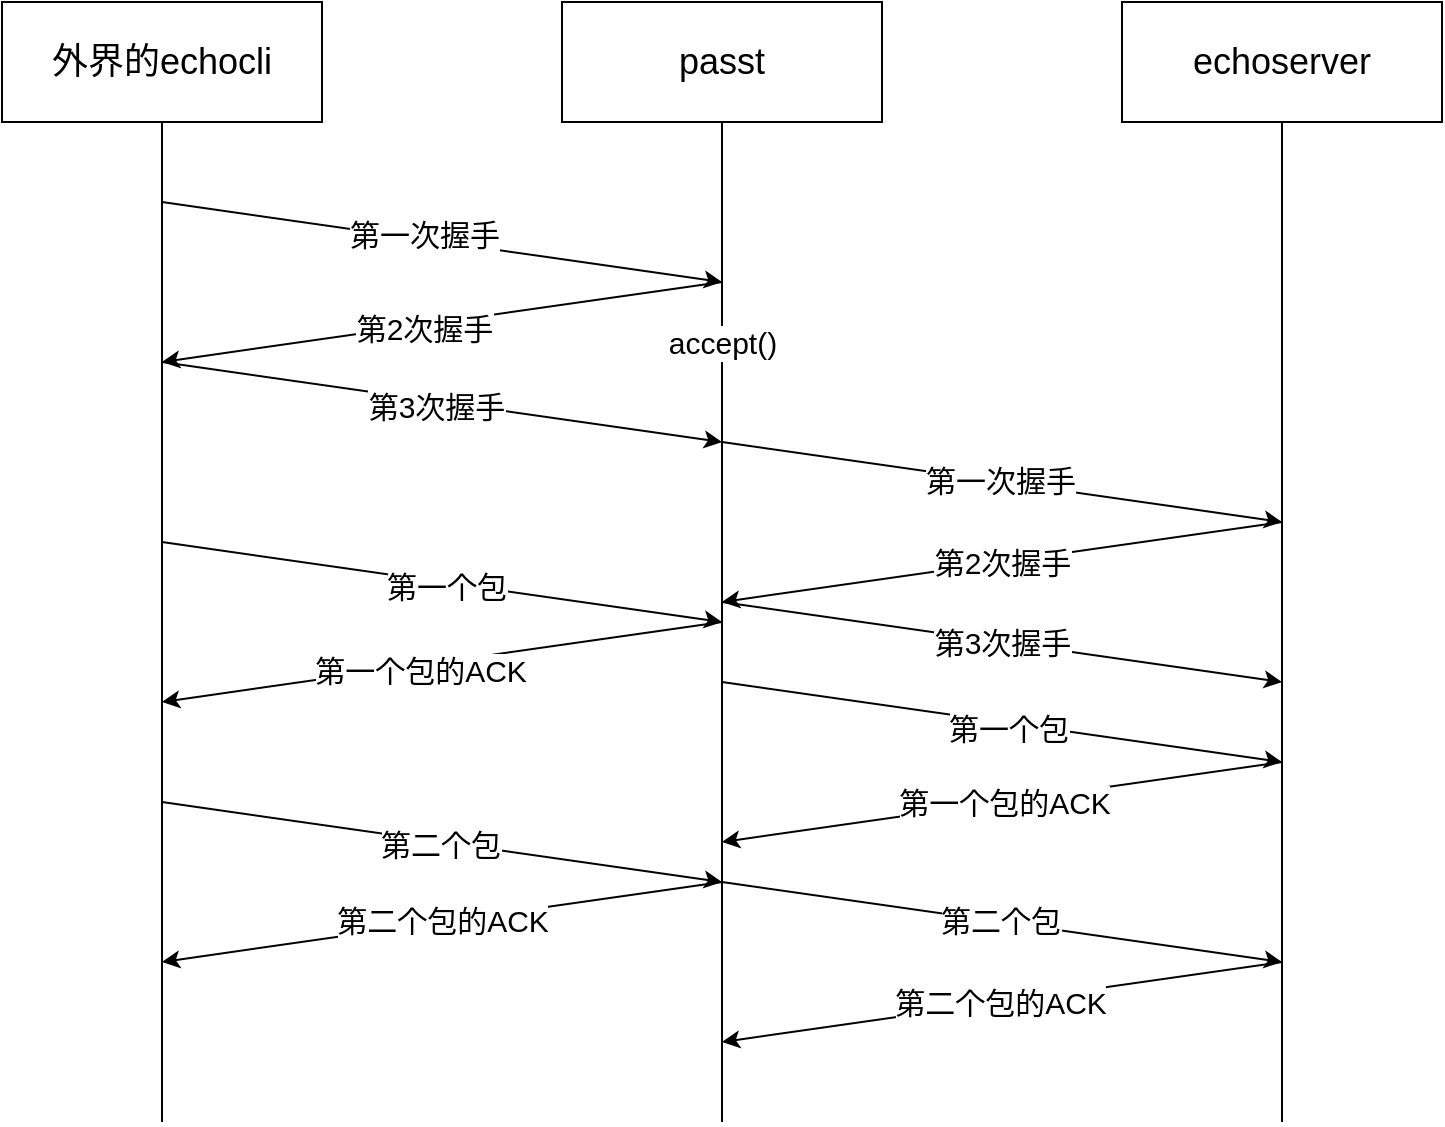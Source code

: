 <mxfile version="26.2.4">
  <diagram name="第 1 页" id="PT5RHEAqilqOx2z1J25a">
    <mxGraphModel dx="1174" dy="687" grid="1" gridSize="10" guides="1" tooltips="1" connect="1" arrows="1" fold="1" page="1" pageScale="1" pageWidth="827" pageHeight="1169" math="0" shadow="0">
      <root>
        <mxCell id="0" />
        <mxCell id="1" parent="0" />
        <mxCell id="7fcSFsDLK5DJU75PyMoe-3" value="外界的echocli" style="rounded=0;whiteSpace=wrap;html=1;fontSize=18;" vertex="1" parent="1">
          <mxGeometry x="40" y="40" width="160" height="60" as="geometry" />
        </mxCell>
        <mxCell id="7fcSFsDLK5DJU75PyMoe-4" value="passt" style="rounded=0;whiteSpace=wrap;html=1;fontSize=18;" vertex="1" parent="1">
          <mxGeometry x="320" y="40" width="160" height="60" as="geometry" />
        </mxCell>
        <mxCell id="7fcSFsDLK5DJU75PyMoe-5" value="echoserver" style="rounded=0;whiteSpace=wrap;html=1;fontSize=18;" vertex="1" parent="1">
          <mxGeometry x="600" y="40" width="160" height="60" as="geometry" />
        </mxCell>
        <mxCell id="7fcSFsDLK5DJU75PyMoe-6" value="" style="endArrow=none;html=1;rounded=0;entryX=0.5;entryY=1;entryDx=0;entryDy=0;fontSize=18;" edge="1" parent="1" target="7fcSFsDLK5DJU75PyMoe-3">
          <mxGeometry width="50" height="50" relative="1" as="geometry">
            <mxPoint x="120" y="600" as="sourcePoint" />
            <mxPoint x="460" y="300" as="targetPoint" />
          </mxGeometry>
        </mxCell>
        <mxCell id="7fcSFsDLK5DJU75PyMoe-7" value="" style="endArrow=none;html=1;rounded=0;entryX=0.5;entryY=1;entryDx=0;entryDy=0;fontSize=18;" edge="1" parent="1" target="7fcSFsDLK5DJU75PyMoe-4">
          <mxGeometry width="50" height="50" relative="1" as="geometry">
            <mxPoint x="400" y="600" as="sourcePoint" />
            <mxPoint x="460" y="300" as="targetPoint" />
          </mxGeometry>
        </mxCell>
        <mxCell id="7fcSFsDLK5DJU75PyMoe-8" value="accept()" style="edgeLabel;html=1;align=center;verticalAlign=middle;resizable=0;points=[];fontSize=15;" vertex="1" connectable="0" parent="7fcSFsDLK5DJU75PyMoe-7">
          <mxGeometry x="0.493" y="-1" relative="1" as="geometry">
            <mxPoint x="-1" y="-17" as="offset" />
          </mxGeometry>
        </mxCell>
        <mxCell id="7fcSFsDLK5DJU75PyMoe-9" value="" style="endArrow=none;html=1;rounded=0;entryX=0.5;entryY=1;entryDx=0;entryDy=0;fontSize=18;" edge="1" parent="1" target="7fcSFsDLK5DJU75PyMoe-5">
          <mxGeometry width="50" height="50" relative="1" as="geometry">
            <mxPoint x="680" y="600" as="sourcePoint" />
            <mxPoint x="460" y="300" as="targetPoint" />
          </mxGeometry>
        </mxCell>
        <mxCell id="7fcSFsDLK5DJU75PyMoe-11" value="" style="endArrow=classic;html=1;rounded=0;fontSize=15;" edge="1" parent="1">
          <mxGeometry width="50" height="50" relative="1" as="geometry">
            <mxPoint x="120" y="140" as="sourcePoint" />
            <mxPoint x="400" y="180" as="targetPoint" />
          </mxGeometry>
        </mxCell>
        <mxCell id="7fcSFsDLK5DJU75PyMoe-12" value="第一次握手" style="edgeLabel;html=1;align=center;verticalAlign=middle;resizable=0;points=[];fontSize=15;" vertex="1" connectable="0" parent="7fcSFsDLK5DJU75PyMoe-11">
          <mxGeometry x="-0.452" relative="1" as="geometry">
            <mxPoint x="54" y="5" as="offset" />
          </mxGeometry>
        </mxCell>
        <mxCell id="7fcSFsDLK5DJU75PyMoe-14" value="" style="endArrow=classic;html=1;rounded=0;fontSize=15;" edge="1" parent="1">
          <mxGeometry width="50" height="50" relative="1" as="geometry">
            <mxPoint x="400" y="180" as="sourcePoint" />
            <mxPoint x="120" y="220" as="targetPoint" />
          </mxGeometry>
        </mxCell>
        <mxCell id="7fcSFsDLK5DJU75PyMoe-15" value="第2次握手" style="edgeLabel;html=1;align=center;verticalAlign=middle;resizable=0;points=[];fontSize=15;" vertex="1" connectable="0" parent="7fcSFsDLK5DJU75PyMoe-14">
          <mxGeometry x="0.269" y="3" relative="1" as="geometry">
            <mxPoint x="28" y="-6" as="offset" />
          </mxGeometry>
        </mxCell>
        <mxCell id="7fcSFsDLK5DJU75PyMoe-16" value="" style="endArrow=classic;html=1;rounded=0;fontSize=15;" edge="1" parent="1">
          <mxGeometry width="50" height="50" relative="1" as="geometry">
            <mxPoint x="120" y="220" as="sourcePoint" />
            <mxPoint x="400" y="260" as="targetPoint" />
          </mxGeometry>
        </mxCell>
        <mxCell id="7fcSFsDLK5DJU75PyMoe-17" value="第3次握手" style="edgeLabel;html=1;align=center;verticalAlign=middle;resizable=0;points=[];fontSize=15;" vertex="1" connectable="0" parent="7fcSFsDLK5DJU75PyMoe-16">
          <mxGeometry x="-0.023" y="-2" relative="1" as="geometry">
            <mxPoint as="offset" />
          </mxGeometry>
        </mxCell>
        <mxCell id="7fcSFsDLK5DJU75PyMoe-19" value="" style="endArrow=classic;html=1;rounded=0;fontSize=15;" edge="1" parent="1">
          <mxGeometry width="50" height="50" relative="1" as="geometry">
            <mxPoint x="120" y="310" as="sourcePoint" />
            <mxPoint x="400" y="350" as="targetPoint" />
          </mxGeometry>
        </mxCell>
        <mxCell id="7fcSFsDLK5DJU75PyMoe-75" value="第一个包" style="edgeLabel;html=1;align=center;verticalAlign=middle;resizable=0;points=[];fontSize=15;" vertex="1" connectable="0" parent="7fcSFsDLK5DJU75PyMoe-19">
          <mxGeometry x="0.016" y="-1" relative="1" as="geometry">
            <mxPoint as="offset" />
          </mxGeometry>
        </mxCell>
        <mxCell id="7fcSFsDLK5DJU75PyMoe-22" value="" style="endArrow=classic;html=1;rounded=0;fontSize=15;" edge="1" parent="1">
          <mxGeometry width="50" height="50" relative="1" as="geometry">
            <mxPoint x="400" y="350" as="sourcePoint" />
            <mxPoint x="120" y="390" as="targetPoint" />
          </mxGeometry>
        </mxCell>
        <mxCell id="7fcSFsDLK5DJU75PyMoe-23" value="第一个包的ACK" style="edgeLabel;html=1;align=center;verticalAlign=middle;resizable=0;points=[];fontSize=15;" vertex="1" connectable="0" parent="7fcSFsDLK5DJU75PyMoe-22">
          <mxGeometry x="0.255" y="-1" relative="1" as="geometry">
            <mxPoint x="25" as="offset" />
          </mxGeometry>
        </mxCell>
        <mxCell id="7fcSFsDLK5DJU75PyMoe-24" value="" style="endArrow=classic;html=1;rounded=0;fontSize=15;" edge="1" parent="1">
          <mxGeometry width="50" height="50" relative="1" as="geometry">
            <mxPoint x="400" y="260" as="sourcePoint" />
            <mxPoint x="680" y="300" as="targetPoint" />
          </mxGeometry>
        </mxCell>
        <mxCell id="7fcSFsDLK5DJU75PyMoe-25" value="第一次握手" style="edgeLabel;html=1;align=center;verticalAlign=middle;resizable=0;points=[];fontSize=15;" vertex="1" connectable="0" parent="7fcSFsDLK5DJU75PyMoe-24">
          <mxGeometry x="-0.007" y="1" relative="1" as="geometry">
            <mxPoint as="offset" />
          </mxGeometry>
        </mxCell>
        <mxCell id="7fcSFsDLK5DJU75PyMoe-27" value="" style="endArrow=classic;html=1;rounded=0;fontSize=15;" edge="1" parent="1">
          <mxGeometry width="50" height="50" relative="1" as="geometry">
            <mxPoint x="680" y="300" as="sourcePoint" />
            <mxPoint x="400" y="340" as="targetPoint" />
          </mxGeometry>
        </mxCell>
        <mxCell id="7fcSFsDLK5DJU75PyMoe-28" value="第2次握手" style="edgeLabel;html=1;align=center;verticalAlign=middle;resizable=0;points=[];fontSize=15;" vertex="1" connectable="0" parent="7fcSFsDLK5DJU75PyMoe-27">
          <mxGeometry x="-0.0" relative="1" as="geometry">
            <mxPoint as="offset" />
          </mxGeometry>
        </mxCell>
        <mxCell id="7fcSFsDLK5DJU75PyMoe-29" value="" style="endArrow=classic;html=1;rounded=0;fontSize=15;" edge="1" parent="1">
          <mxGeometry width="50" height="50" relative="1" as="geometry">
            <mxPoint x="400" y="340" as="sourcePoint" />
            <mxPoint x="680" y="380" as="targetPoint" />
          </mxGeometry>
        </mxCell>
        <mxCell id="7fcSFsDLK5DJU75PyMoe-30" value="第3次握手" style="edgeLabel;html=1;align=center;verticalAlign=middle;resizable=0;points=[];fontSize=15;" vertex="1" connectable="0" parent="7fcSFsDLK5DJU75PyMoe-29">
          <mxGeometry x="-0.0" relative="1" as="geometry">
            <mxPoint as="offset" />
          </mxGeometry>
        </mxCell>
        <mxCell id="7fcSFsDLK5DJU75PyMoe-32" value="" style="endArrow=classic;html=1;rounded=0;fontSize=15;" edge="1" parent="1">
          <mxGeometry width="50" height="50" relative="1" as="geometry">
            <mxPoint x="400" y="380" as="sourcePoint" />
            <mxPoint x="680" y="420" as="targetPoint" />
          </mxGeometry>
        </mxCell>
        <mxCell id="7fcSFsDLK5DJU75PyMoe-33" value="第一个包" style="edgeLabel;html=1;align=center;verticalAlign=middle;resizable=0;points=[];fontSize=15;" vertex="1" connectable="0" parent="7fcSFsDLK5DJU75PyMoe-32">
          <mxGeometry x="0.019" y="-2" relative="1" as="geometry">
            <mxPoint as="offset" />
          </mxGeometry>
        </mxCell>
        <mxCell id="7fcSFsDLK5DJU75PyMoe-35" value="" style="endArrow=classic;html=1;rounded=0;fontSize=15;" edge="1" parent="1">
          <mxGeometry width="50" height="50" relative="1" as="geometry">
            <mxPoint x="680" y="420" as="sourcePoint" />
            <mxPoint x="400" y="460" as="targetPoint" />
          </mxGeometry>
        </mxCell>
        <mxCell id="7fcSFsDLK5DJU75PyMoe-36" value="第一个包的ACK" style="edgeLabel;html=1;align=center;verticalAlign=middle;resizable=0;points=[];fontSize=15;" vertex="1" connectable="0" parent="7fcSFsDLK5DJU75PyMoe-35">
          <mxGeometry x="-0.006" relative="1" as="geometry">
            <mxPoint as="offset" />
          </mxGeometry>
        </mxCell>
        <mxCell id="7fcSFsDLK5DJU75PyMoe-46" value="" style="endArrow=classic;html=1;rounded=0;fontSize=15;" edge="1" parent="1">
          <mxGeometry width="50" height="50" relative="1" as="geometry">
            <mxPoint x="120" y="440" as="sourcePoint" />
            <mxPoint x="400" y="480" as="targetPoint" />
          </mxGeometry>
        </mxCell>
        <mxCell id="7fcSFsDLK5DJU75PyMoe-48" value="第二个包" style="edgeLabel;html=1;align=center;verticalAlign=middle;resizable=0;points=[];fontSize=15;" vertex="1" connectable="0" parent="7fcSFsDLK5DJU75PyMoe-46">
          <mxGeometry x="-0.011" y="-1" relative="1" as="geometry">
            <mxPoint as="offset" />
          </mxGeometry>
        </mxCell>
        <mxCell id="7fcSFsDLK5DJU75PyMoe-49" value="" style="endArrow=classic;html=1;rounded=0;fontSize=15;" edge="1" parent="1">
          <mxGeometry width="50" height="50" relative="1" as="geometry">
            <mxPoint x="400" y="480" as="sourcePoint" />
            <mxPoint x="120" y="520" as="targetPoint" />
          </mxGeometry>
        </mxCell>
        <mxCell id="7fcSFsDLK5DJU75PyMoe-50" value="第二个包的ACK" style="edgeLabel;html=1;align=center;verticalAlign=middle;resizable=0;points=[];fontSize=15;" vertex="1" connectable="0" parent="7fcSFsDLK5DJU75PyMoe-49">
          <mxGeometry x="0.005" y="-1" relative="1" as="geometry">
            <mxPoint as="offset" />
          </mxGeometry>
        </mxCell>
        <mxCell id="7fcSFsDLK5DJU75PyMoe-51" value="" style="endArrow=classic;html=1;rounded=0;fontSize=15;" edge="1" parent="1">
          <mxGeometry width="50" height="50" relative="1" as="geometry">
            <mxPoint x="400" y="480" as="sourcePoint" />
            <mxPoint x="680" y="520" as="targetPoint" />
          </mxGeometry>
        </mxCell>
        <mxCell id="7fcSFsDLK5DJU75PyMoe-52" value="第二个包" style="edgeLabel;html=1;align=center;verticalAlign=middle;resizable=0;points=[];fontSize=15;" vertex="1" connectable="0" parent="7fcSFsDLK5DJU75PyMoe-51">
          <mxGeometry x="-0.007" y="1" relative="1" as="geometry">
            <mxPoint as="offset" />
          </mxGeometry>
        </mxCell>
        <mxCell id="7fcSFsDLK5DJU75PyMoe-54" value="" style="endArrow=classic;html=1;rounded=0;fontSize=15;" edge="1" parent="1">
          <mxGeometry width="50" height="50" relative="1" as="geometry">
            <mxPoint x="680" y="520" as="sourcePoint" />
            <mxPoint x="400" y="560" as="targetPoint" />
          </mxGeometry>
        </mxCell>
        <mxCell id="7fcSFsDLK5DJU75PyMoe-56" value="第二个包的ACK" style="edgeLabel;html=1;align=center;verticalAlign=middle;resizable=0;points=[];fontSize=15;" vertex="1" connectable="0" parent="7fcSFsDLK5DJU75PyMoe-54">
          <mxGeometry x="0.006" relative="1" as="geometry">
            <mxPoint as="offset" />
          </mxGeometry>
        </mxCell>
      </root>
    </mxGraphModel>
  </diagram>
</mxfile>
